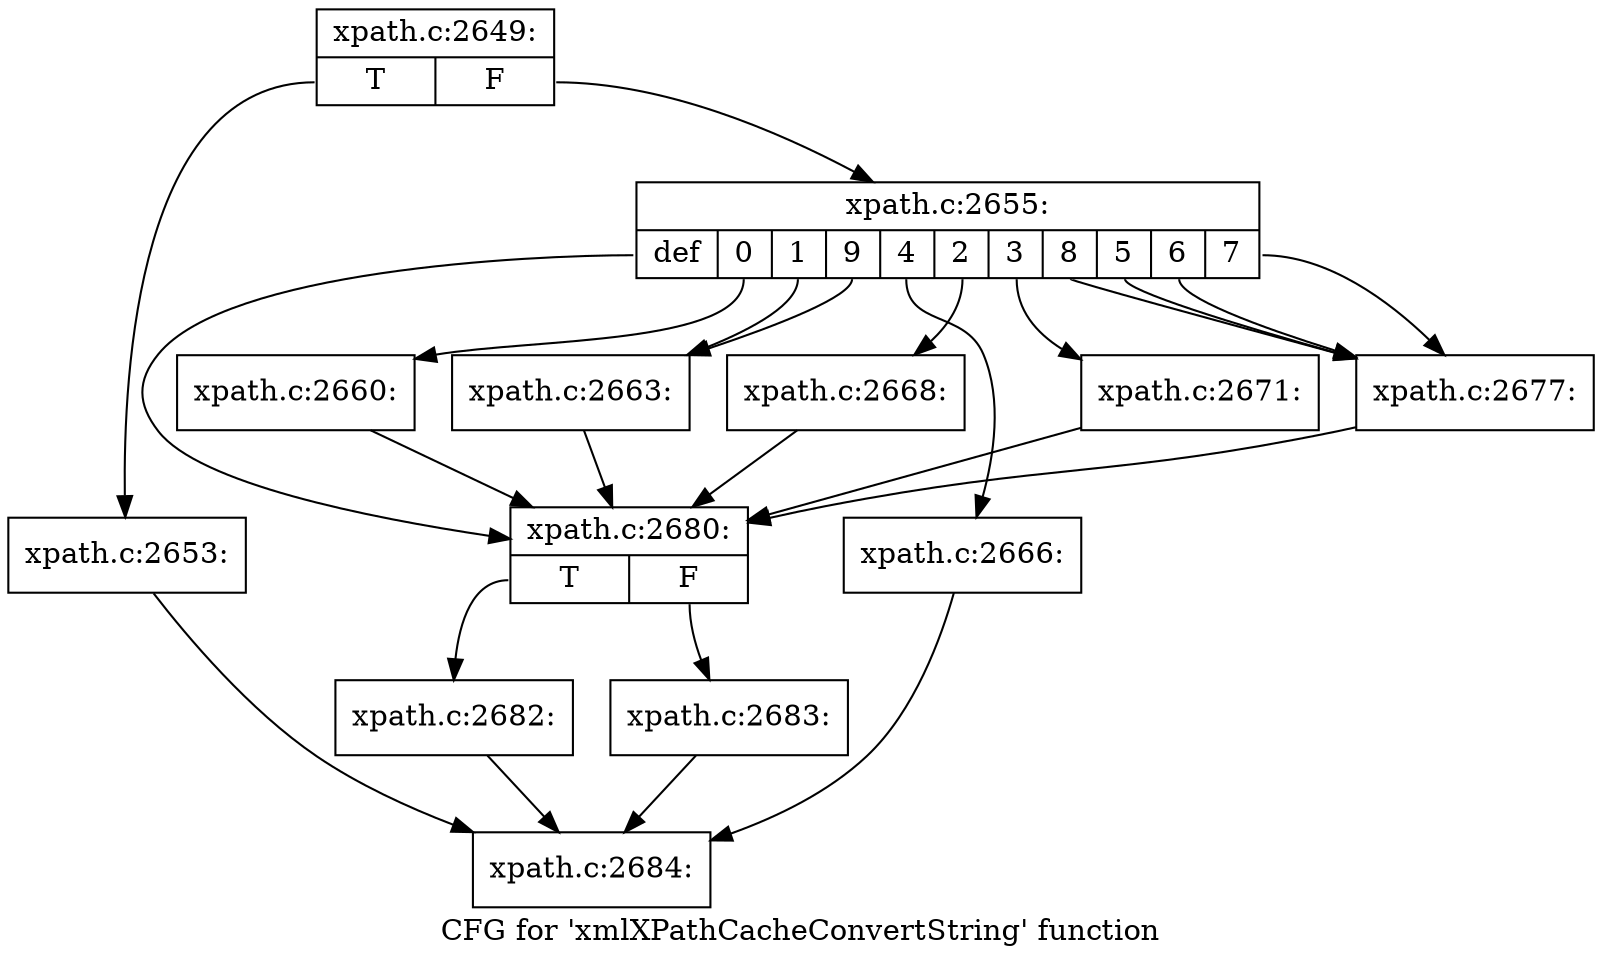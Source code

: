 digraph "CFG for 'xmlXPathCacheConvertString' function" {
	label="CFG for 'xmlXPathCacheConvertString' function";

	Node0x55e6b2b9a4c0 [shape=record,label="{xpath.c:2649:|{<s0>T|<s1>F}}"];
	Node0x55e6b2b9a4c0:s0 -> Node0x55e6b2b9e7b0;
	Node0x55e6b2b9a4c0:s1 -> Node0x55e6b2b9e800;
	Node0x55e6b2b9e7b0 [shape=record,label="{xpath.c:2653:}"];
	Node0x55e6b2b9e7b0 -> Node0x55e6b2b9a510;
	Node0x55e6b2b9e800 [shape=record,label="{xpath.c:2655:|{<s0>def|<s1>0|<s2>1|<s3>9|<s4>4|<s5>2|<s6>3|<s7>8|<s8>5|<s9>6|<s10>7}}"];
	Node0x55e6b2b9e800:s0 -> Node0x55e6b2b9ed20;
	Node0x55e6b2b9e800:s1 -> Node0x55e6b2b9f190;
	Node0x55e6b2b9e800:s2 -> Node0x55e6b2b9f270;
	Node0x55e6b2b9e800:s3 -> Node0x55e6b2b9f270;
	Node0x55e6b2b9e800:s4 -> Node0x55e6b2b9f610;
	Node0x55e6b2b9e800:s5 -> Node0x55e6b2b9f830;
	Node0x55e6b2b9e800:s6 -> Node0x55e6b2b9fc70;
	Node0x55e6b2b9e800:s7 -> Node0x55e6b2ba00b0;
	Node0x55e6b2b9e800:s8 -> Node0x55e6b2ba00b0;
	Node0x55e6b2b9e800:s9 -> Node0x55e6b2ba00b0;
	Node0x55e6b2b9e800:s10 -> Node0x55e6b2ba00b0;
	Node0x55e6b2b9f190 [shape=record,label="{xpath.c:2660:}"];
	Node0x55e6b2b9f190 -> Node0x55e6b2b9ed20;
	Node0x55e6b2b9f270 [shape=record,label="{xpath.c:2663:}"];
	Node0x55e6b2b9f270 -> Node0x55e6b2b9ed20;
	Node0x55e6b2b9f610 [shape=record,label="{xpath.c:2666:}"];
	Node0x55e6b2b9f610 -> Node0x55e6b2b9a510;
	Node0x55e6b2b9f830 [shape=record,label="{xpath.c:2668:}"];
	Node0x55e6b2b9f830 -> Node0x55e6b2b9ed20;
	Node0x55e6b2b9fc70 [shape=record,label="{xpath.c:2671:}"];
	Node0x55e6b2b9fc70 -> Node0x55e6b2b9ed20;
	Node0x55e6b2ba00b0 [shape=record,label="{xpath.c:2677:}"];
	Node0x55e6b2ba00b0 -> Node0x55e6b2b9ed20;
	Node0x55e6b2b9ed20 [shape=record,label="{xpath.c:2680:|{<s0>T|<s1>F}}"];
	Node0x55e6b2b9ed20:s0 -> Node0x55e6b2b9ee90;
	Node0x55e6b2b9ed20:s1 -> Node0x55e6b2ba0680;
	Node0x55e6b2b9ee90 [shape=record,label="{xpath.c:2682:}"];
	Node0x55e6b2b9ee90 -> Node0x55e6b2b9a510;
	Node0x55e6b2ba0680 [shape=record,label="{xpath.c:2683:}"];
	Node0x55e6b2ba0680 -> Node0x55e6b2b9a510;
	Node0x55e6b2b9a510 [shape=record,label="{xpath.c:2684:}"];
}
